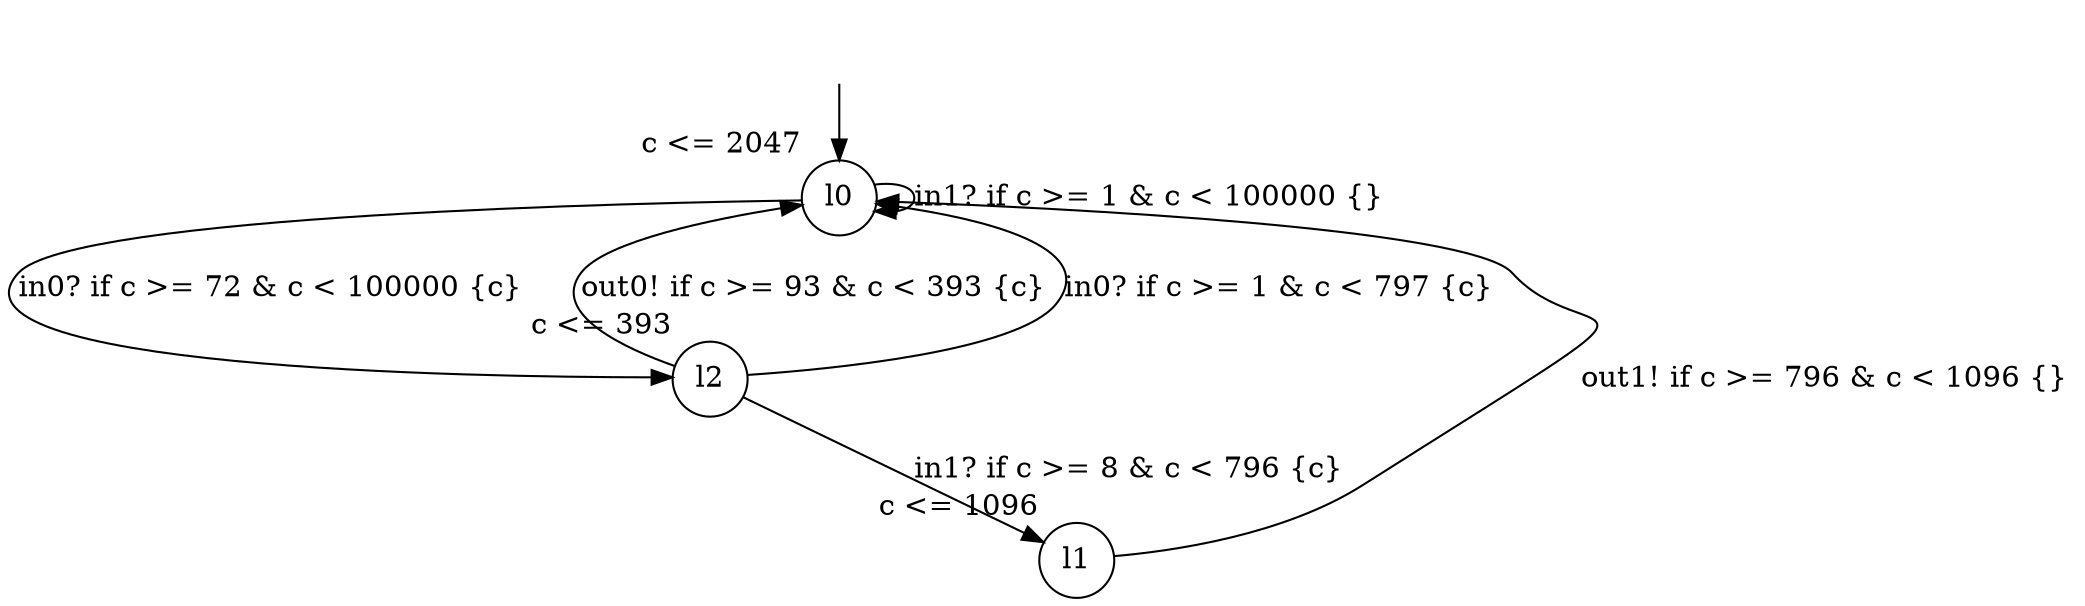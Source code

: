digraph g {
__start0 [label="" shape="none"];
l0 [shape="circle" margin=0 label="l0", xlabel="c <= 2047"];
l1 [shape="circle" margin=0 label="l1", xlabel="c <= 1096"];
l2 [shape="circle" margin=0 label="l2", xlabel="c <= 393"];
l0 -> l2 [label="in0? if c >= 72 & c < 100000 {c} "];
l0 -> l0 [label="in1? if c >= 1 & c < 100000 {} "];
l1 -> l0 [label="out1! if c >= 796 & c < 1096 {} "];
l2 -> l0 [label="out0! if c >= 93 & c < 393 {c} "];
l2 -> l0 [label="in0? if c >= 1 & c < 797 {c} "];
l2 -> l1 [label="in1? if c >= 8 & c < 796 {c} "];
__start0 -> l0;
}
